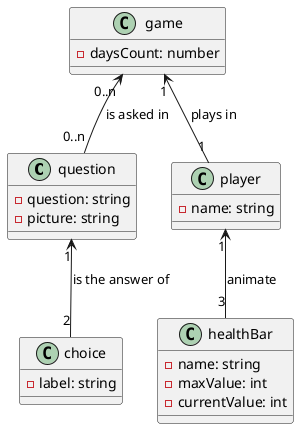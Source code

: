 @startuml projet

question "1" <-- "2" choice : is the answer of

player "1" <-- "3" healthBar : animate

game "1" <-- "1" player : plays in

game "0..n" <-- "0..n" question : is asked in

class question {
    - question: string
    - picture: string
}

class choice {
    - label: string
}

class player {
    - name: string
}

class healthBar {
    - name: string
    - maxValue: int
    - currentValue: int
}

class game {
    - daysCount: number 
}


@enduml